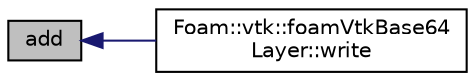digraph "add"
{
  bgcolor="transparent";
  edge [fontname="Helvetica",fontsize="10",labelfontname="Helvetica",labelfontsize="10"];
  node [fontname="Helvetica",fontsize="10",shape=record];
  rankdir="LR";
  Node1 [label="add",height=0.2,width=0.4,color="black", fillcolor="grey75", style="filled" fontcolor="black"];
  Node1 -> Node2 [dir="back",color="midnightblue",fontsize="10",style="solid",fontname="Helvetica"];
  Node2 [label="Foam::vtk::foamVtkBase64\lLayer::write",height=0.2,width=0.4,color="black",URL="$classFoam_1_1vtk_1_1foamVtkBase64Layer.html#afbf939819c3d2c9a08f83fb328464db2"];
}
